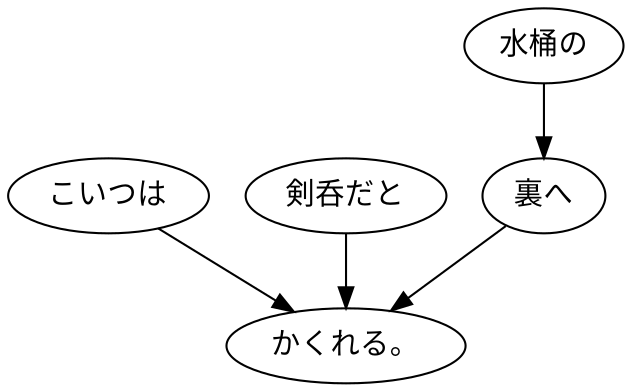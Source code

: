 digraph graph1823 {
	node0 [label="こいつは"];
	node1 [label="剣呑だと"];
	node2 [label="水桶の"];
	node3 [label="裏へ"];
	node4 [label="かくれる。"];
	node0 -> node4;
	node1 -> node4;
	node2 -> node3;
	node3 -> node4;
}
